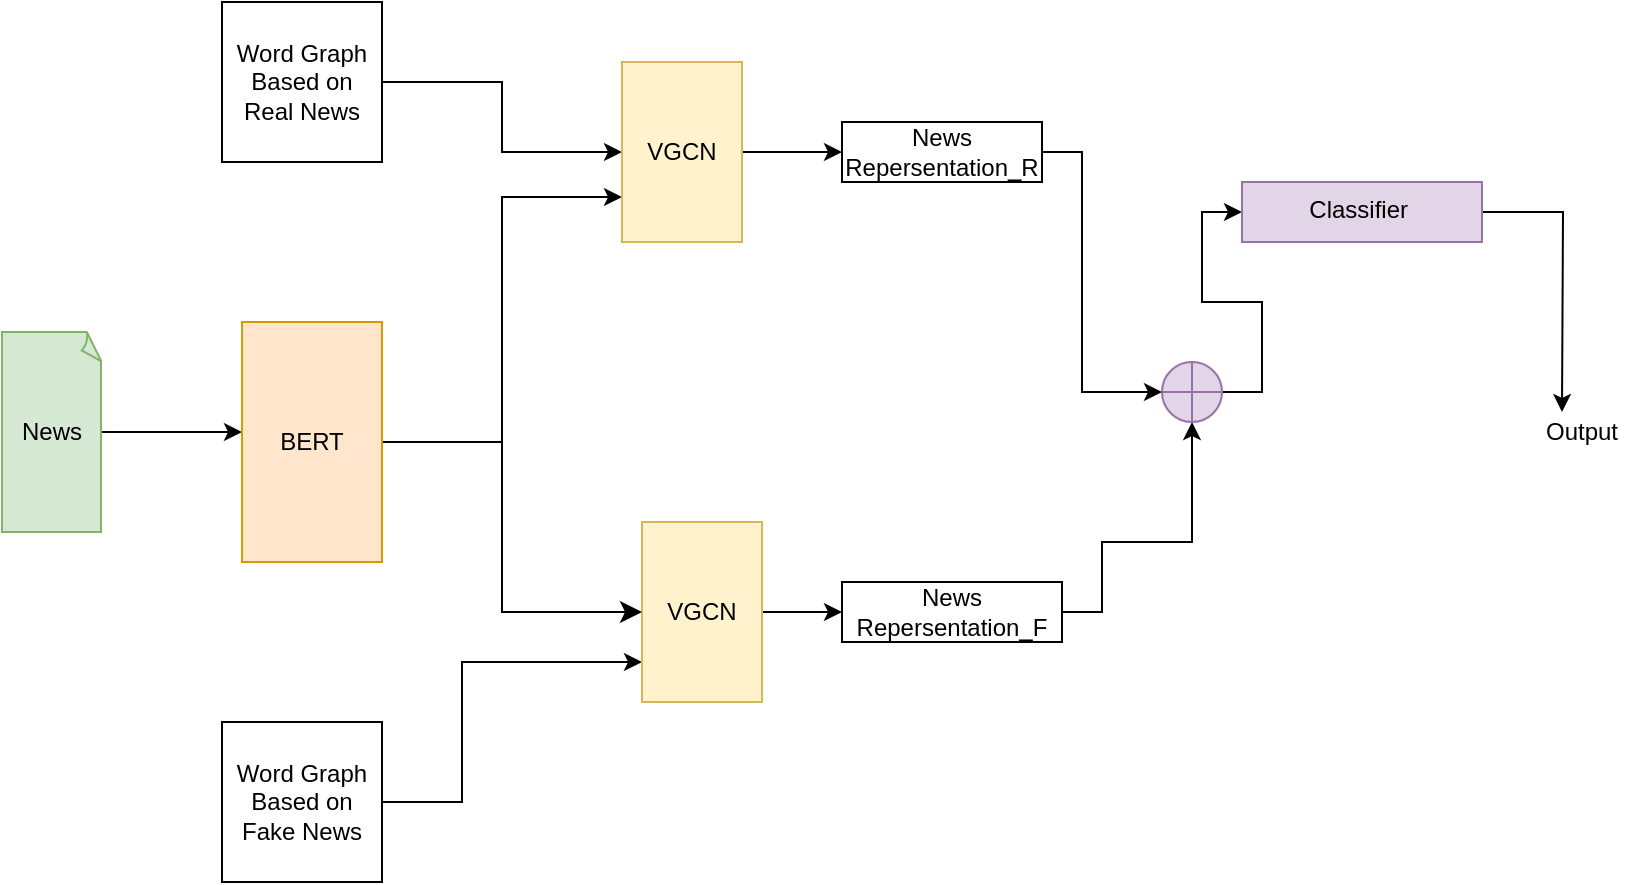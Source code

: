 <mxfile version="24.7.14" pages="2">
  <diagram id="JAlaqMLf5dJACLgwQg_U" name="Page-2">
    <mxGraphModel dx="1362" dy="756" grid="1" gridSize="10" guides="1" tooltips="1" connect="1" arrows="1" fold="1" page="1" pageScale="1" pageWidth="827" pageHeight="1169" math="0" shadow="0">
      <root>
        <mxCell id="0" />
        <mxCell id="1" parent="0" />
        <mxCell id="JOzXytjfHsv-uPPdJaI_-11" style="edgeStyle=orthogonalEdgeStyle;rounded=0;orthogonalLoop=1;jettySize=auto;html=1;" edge="1" parent="1" source="JOzXytjfHsv-uPPdJaI_-2">
          <mxGeometry relative="1" as="geometry">
            <mxPoint x="130" y="445" as="targetPoint" />
          </mxGeometry>
        </mxCell>
        <mxCell id="JOzXytjfHsv-uPPdJaI_-2" value="News" style="whiteSpace=wrap;html=1;shape=mxgraph.basic.document;fillColor=#d5e8d4;strokeColor=#82b366;" vertex="1" parent="1">
          <mxGeometry x="10" y="395" width="50" height="100" as="geometry" />
        </mxCell>
        <mxCell id="JOzXytjfHsv-uPPdJaI_-25" style="edgeStyle=orthogonalEdgeStyle;rounded=0;orthogonalLoop=1;jettySize=auto;html=1;entryX=0;entryY=0.75;entryDx=0;entryDy=0;" edge="1" parent="1" source="JOzXytjfHsv-uPPdJaI_-13" target="JOzXytjfHsv-uPPdJaI_-16">
          <mxGeometry relative="1" as="geometry" />
        </mxCell>
        <mxCell id="JOzXytjfHsv-uPPdJaI_-13" value="BERT" style="rounded=0;whiteSpace=wrap;html=1;fillColor=#ffe6cc;strokeColor=#d79b00;" vertex="1" parent="1">
          <mxGeometry x="130" y="390" width="70" height="120" as="geometry" />
        </mxCell>
        <mxCell id="JOzXytjfHsv-uPPdJaI_-17" value="" style="edgeStyle=orthogonalEdgeStyle;rounded=0;orthogonalLoop=1;jettySize=auto;html=1;" edge="1" parent="1" source="JOzXytjfHsv-uPPdJaI_-14" target="JOzXytjfHsv-uPPdJaI_-16">
          <mxGeometry relative="1" as="geometry" />
        </mxCell>
        <mxCell id="JOzXytjfHsv-uPPdJaI_-14" value="Word Graph Based on Real News" style="whiteSpace=wrap;html=1;aspect=fixed;" vertex="1" parent="1">
          <mxGeometry x="120" y="230" width="80" height="80" as="geometry" />
        </mxCell>
        <mxCell id="JOzXytjfHsv-uPPdJaI_-21" value="" style="edgeStyle=orthogonalEdgeStyle;rounded=0;orthogonalLoop=1;jettySize=auto;html=1;" edge="1" parent="1" source="JOzXytjfHsv-uPPdJaI_-15" target="JOzXytjfHsv-uPPdJaI_-20">
          <mxGeometry relative="1" as="geometry">
            <Array as="points">
              <mxPoint x="240" y="630" />
              <mxPoint x="240" y="560" />
            </Array>
          </mxGeometry>
        </mxCell>
        <mxCell id="JOzXytjfHsv-uPPdJaI_-15" value="Word Graph Based on Fake News" style="whiteSpace=wrap;html=1;aspect=fixed;" vertex="1" parent="1">
          <mxGeometry x="120" y="590" width="80" height="80" as="geometry" />
        </mxCell>
        <mxCell id="JOzXytjfHsv-uPPdJaI_-29" value="" style="edgeStyle=orthogonalEdgeStyle;rounded=0;orthogonalLoop=1;jettySize=auto;html=1;" edge="1" parent="1" source="JOzXytjfHsv-uPPdJaI_-16" target="JOzXytjfHsv-uPPdJaI_-28">
          <mxGeometry relative="1" as="geometry" />
        </mxCell>
        <mxCell id="JOzXytjfHsv-uPPdJaI_-16" value="VGCN" style="rounded=0;whiteSpace=wrap;html=1;fillColor=#fff2cc;strokeColor=#d6b656;" vertex="1" parent="1">
          <mxGeometry x="320" y="260" width="60" height="90" as="geometry" />
        </mxCell>
        <mxCell id="JOzXytjfHsv-uPPdJaI_-31" style="edgeStyle=orthogonalEdgeStyle;rounded=0;orthogonalLoop=1;jettySize=auto;html=1;entryX=0;entryY=0.5;entryDx=0;entryDy=0;" edge="1" parent="1" source="JOzXytjfHsv-uPPdJaI_-20" target="JOzXytjfHsv-uPPdJaI_-30">
          <mxGeometry relative="1" as="geometry" />
        </mxCell>
        <mxCell id="JOzXytjfHsv-uPPdJaI_-20" value="VGCN" style="rounded=0;whiteSpace=wrap;html=1;fillColor=#fff2cc;strokeColor=#d6b656;" vertex="1" parent="1">
          <mxGeometry x="330" y="490" width="60" height="90" as="geometry" />
        </mxCell>
        <mxCell id="JOzXytjfHsv-uPPdJaI_-24" value="" style="edgeStyle=segmentEdgeStyle;endArrow=classic;html=1;curved=0;rounded=0;endSize=8;startSize=8;entryX=0;entryY=0.5;entryDx=0;entryDy=0;" edge="1" parent="1" target="JOzXytjfHsv-uPPdJaI_-20">
          <mxGeometry width="50" height="50" relative="1" as="geometry">
            <mxPoint x="250" y="450" as="sourcePoint" />
            <mxPoint x="320" y="535" as="targetPoint" />
            <Array as="points">
              <mxPoint x="260" y="450" />
              <mxPoint x="260" y="535" />
            </Array>
          </mxGeometry>
        </mxCell>
        <mxCell id="JOzXytjfHsv-uPPdJaI_-28" value="News Repersentation_R" style="rounded=0;whiteSpace=wrap;html=1;" vertex="1" parent="1">
          <mxGeometry x="430" y="290" width="100" height="30" as="geometry" />
        </mxCell>
        <mxCell id="JOzXytjfHsv-uPPdJaI_-35" style="edgeStyle=orthogonalEdgeStyle;rounded=0;orthogonalLoop=1;jettySize=auto;html=1;entryX=0.5;entryY=1;entryDx=0;entryDy=0;entryPerimeter=0;exitX=1;exitY=0.5;exitDx=0;exitDy=0;" edge="1" parent="1" source="JOzXytjfHsv-uPPdJaI_-30" target="JOzXytjfHsv-uPPdJaI_-32">
          <mxGeometry relative="1" as="geometry">
            <mxPoint x="580" y="440" as="targetPoint" />
            <mxPoint x="530" y="550" as="sourcePoint" />
            <Array as="points">
              <mxPoint x="560" y="535" />
              <mxPoint x="560" y="500" />
              <mxPoint x="605" y="500" />
            </Array>
          </mxGeometry>
        </mxCell>
        <mxCell id="JOzXytjfHsv-uPPdJaI_-30" value="News Repersentation_F" style="rounded=0;whiteSpace=wrap;html=1;" vertex="1" parent="1">
          <mxGeometry x="430" y="520" width="110" height="30" as="geometry" />
        </mxCell>
        <mxCell id="JOzXytjfHsv-uPPdJaI_-34" style="edgeStyle=orthogonalEdgeStyle;rounded=0;orthogonalLoop=1;jettySize=auto;html=1;exitX=1;exitY=0.5;exitDx=0;exitDy=0;exitPerimeter=0;" edge="1" parent="1" source="JOzXytjfHsv-uPPdJaI_-32">
          <mxGeometry relative="1" as="geometry">
            <mxPoint x="600" y="435" as="targetPoint" />
          </mxGeometry>
        </mxCell>
        <mxCell id="JOzXytjfHsv-uPPdJaI_-43" style="edgeStyle=orthogonalEdgeStyle;rounded=0;orthogonalLoop=1;jettySize=auto;html=1;entryX=0;entryY=0.5;entryDx=0;entryDy=0;" edge="1" parent="1" source="JOzXytjfHsv-uPPdJaI_-32" target="JOzXytjfHsv-uPPdJaI_-37">
          <mxGeometry relative="1" as="geometry" />
        </mxCell>
        <mxCell id="JOzXytjfHsv-uPPdJaI_-32" value="" style="verticalLabelPosition=bottom;verticalAlign=top;html=1;shape=mxgraph.flowchart.summing_function;fillColor=#e1d5e7;strokeColor=#9673a6;" vertex="1" parent="1">
          <mxGeometry x="590" y="410" width="30" height="30" as="geometry" />
        </mxCell>
        <mxCell id="JOzXytjfHsv-uPPdJaI_-33" style="edgeStyle=orthogonalEdgeStyle;rounded=0;orthogonalLoop=1;jettySize=auto;html=1;entryX=0;entryY=0.5;entryDx=0;entryDy=0;entryPerimeter=0;" edge="1" parent="1" source="JOzXytjfHsv-uPPdJaI_-28" target="JOzXytjfHsv-uPPdJaI_-32">
          <mxGeometry relative="1" as="geometry">
            <Array as="points">
              <mxPoint x="550" y="305" />
              <mxPoint x="550" y="425" />
            </Array>
          </mxGeometry>
        </mxCell>
        <mxCell id="JOzXytjfHsv-uPPdJaI_-40" value="" style="edgeStyle=orthogonalEdgeStyle;rounded=0;orthogonalLoop=1;jettySize=auto;html=1;" edge="1" parent="1" source="JOzXytjfHsv-uPPdJaI_-37">
          <mxGeometry relative="1" as="geometry">
            <mxPoint x="790" y="435" as="targetPoint" />
          </mxGeometry>
        </mxCell>
        <mxCell id="JOzXytjfHsv-uPPdJaI_-37" value="Classifier&amp;nbsp;" style="whiteSpace=wrap;html=1;verticalAlign=top;fillColor=#e1d5e7;strokeColor=#9673a6;" vertex="1" parent="1">
          <mxGeometry x="630" y="320" width="120" height="30" as="geometry" />
        </mxCell>
        <mxCell id="JOzXytjfHsv-uPPdJaI_-42" value="Output" style="text;html=1;align=center;verticalAlign=middle;whiteSpace=wrap;rounded=0;" vertex="1" parent="1">
          <mxGeometry x="770" y="430" width="60" height="30" as="geometry" />
        </mxCell>
      </root>
    </mxGraphModel>
  </diagram>
  <diagram name="Page-1" id="KDIzK8ky4WnUGGq9rNcs">
    <mxGraphModel dx="2530" dy="886" grid="1" gridSize="10" guides="1" tooltips="1" connect="1" arrows="1" fold="1" page="1" pageScale="1" pageWidth="827" pageHeight="1169" math="0" shadow="0">
      <root>
        <mxCell id="0" />
        <mxCell id="1" parent="0" />
        <mxCell id="Jryg0pWDH-_fSKKlzO3I-3" value="" style="sketch=0;outlineConnect=0;fontColor=#232F3E;gradientColor=none;fillColor=#232F3D;strokeColor=none;dashed=0;verticalLabelPosition=bottom;verticalAlign=top;align=center;html=1;fontSize=12;fontStyle=0;aspect=fixed;pointerEvents=1;shape=mxgraph.aws4.document;" vertex="1" parent="1">
          <mxGeometry y="310" width="57" height="78" as="geometry" />
        </mxCell>
        <mxCell id="Jryg0pWDH-_fSKKlzO3I-4" value="" style="endArrow=classic;html=1;rounded=0;entryX=-0.042;entryY=0.633;entryDx=0;entryDy=0;entryPerimeter=0;" edge="1" parent="1" target="Jryg0pWDH-_fSKKlzO3I-6">
          <mxGeometry width="50" height="50" relative="1" as="geometry">
            <mxPoint x="60" y="357" as="sourcePoint" />
            <mxPoint x="240" y="200" as="targetPoint" />
          </mxGeometry>
        </mxCell>
        <mxCell id="Jryg0pWDH-_fSKKlzO3I-6" value="BERT" style="rounded=1;whiteSpace=wrap;html=1;fillColor=#ffe6cc;strokeColor=#d79b00;" vertex="1" parent="1">
          <mxGeometry x="100" y="319" width="120" height="60" as="geometry" />
        </mxCell>
        <mxCell id="Jryg0pWDH-_fSKKlzO3I-10" value="" style="endArrow=classic;html=1;rounded=0;exitX=1;exitY=0.5;exitDx=0;exitDy=0;" edge="1" parent="1" source="Jryg0pWDH-_fSKKlzO3I-6">
          <mxGeometry width="50" height="50" relative="1" as="geometry">
            <mxPoint x="360" y="199" as="sourcePoint" />
            <mxPoint x="250" y="350" as="targetPoint" />
          </mxGeometry>
        </mxCell>
        <mxCell id="Jryg0pWDH-_fSKKlzO3I-16" value="w1" style="rounded=0;whiteSpace=wrap;html=1;fillColor=#dae8fc;strokeColor=#6c8ebf;" vertex="1" parent="1">
          <mxGeometry x="250" y="280" width="80" height="30" as="geometry" />
        </mxCell>
        <mxCell id="Jryg0pWDH-_fSKKlzO3I-20" value="w2" style="rounded=0;whiteSpace=wrap;html=1;fillColor=#dae8fc;strokeColor=#6c8ebf;" vertex="1" parent="1">
          <mxGeometry x="250" y="310" width="80" height="30" as="geometry" />
        </mxCell>
        <mxCell id="Jryg0pWDH-_fSKKlzO3I-21" value="w3" style="rounded=0;whiteSpace=wrap;html=1;fillColor=#dae8fc;strokeColor=#6c8ebf;" vertex="1" parent="1">
          <mxGeometry x="250" y="340" width="80" height="30" as="geometry" />
        </mxCell>
        <mxCell id="Jryg0pWDH-_fSKKlzO3I-22" value="w4" style="rounded=0;whiteSpace=wrap;html=1;fillColor=#dae8fc;strokeColor=#6c8ebf;" vertex="1" parent="1">
          <mxGeometry x="250" y="370" width="80" height="30" as="geometry" />
        </mxCell>
        <mxCell id="Jryg0pWDH-_fSKKlzO3I-30" value="" style="whiteSpace=wrap;html=1;aspect=fixed;" vertex="1" parent="1">
          <mxGeometry x="395" y="85" width="210" height="210" as="geometry" />
        </mxCell>
        <mxCell id="Jryg0pWDH-_fSKKlzO3I-31" value="w1" style="ellipse;whiteSpace=wrap;html=1;aspect=fixed;fillColor=#dae8fc;strokeColor=#6c8ebf;" vertex="1" parent="1">
          <mxGeometry x="420" y="150" width="20" height="20" as="geometry" />
        </mxCell>
        <mxCell id="Jryg0pWDH-_fSKKlzO3I-32" value="" style="ellipse;whiteSpace=wrap;html=1;aspect=fixed;fillColor=#f8cecc;strokeColor=#b85450;" vertex="1" parent="1">
          <mxGeometry x="490" y="120" width="20" height="20" as="geometry" />
        </mxCell>
        <mxCell id="Jryg0pWDH-_fSKKlzO3I-33" value="w3" style="ellipse;whiteSpace=wrap;html=1;aspect=fixed;fillColor=#dae8fc;strokeColor=#6c8ebf;" vertex="1" parent="1">
          <mxGeometry x="540" y="180" width="20" height="20" as="geometry" />
        </mxCell>
        <mxCell id="Jryg0pWDH-_fSKKlzO3I-34" value="" style="ellipse;whiteSpace=wrap;html=1;aspect=fixed;fillColor=#f8cecc;strokeColor=#b85450;" vertex="1" parent="1">
          <mxGeometry x="410" y="215" width="20" height="20" as="geometry" />
        </mxCell>
        <mxCell id="Jryg0pWDH-_fSKKlzO3I-35" value="w4" style="ellipse;whiteSpace=wrap;html=1;aspect=fixed;fillColor=#dae8fc;strokeColor=#6c8ebf;" vertex="1" parent="1">
          <mxGeometry x="560" y="215" width="20" height="20" as="geometry" />
        </mxCell>
        <mxCell id="Jryg0pWDH-_fSKKlzO3I-36" value="w2" style="ellipse;whiteSpace=wrap;html=1;aspect=fixed;fillColor=#dae8fc;strokeColor=#6c8ebf;" vertex="1" parent="1">
          <mxGeometry x="480" y="185" width="20" height="20" as="geometry" />
        </mxCell>
        <mxCell id="Jryg0pWDH-_fSKKlzO3I-37" value="" style="ellipse;whiteSpace=wrap;html=1;aspect=fixed;fillColor=#f8cecc;strokeColor=#b85450;" vertex="1" parent="1">
          <mxGeometry x="550" y="135" width="20" height="20" as="geometry" />
        </mxCell>
        <mxCell id="Jryg0pWDH-_fSKKlzO3I-38" value="" style="ellipse;whiteSpace=wrap;html=1;aspect=fixed;rotation=4;fillColor=#f8cecc;strokeColor=#b85450;" vertex="1" parent="1">
          <mxGeometry x="480" y="260" width="20" height="20" as="geometry" />
        </mxCell>
        <mxCell id="Jryg0pWDH-_fSKKlzO3I-42" value="" style="endArrow=none;html=1;rounded=0;entryX=0.5;entryY=1;entryDx=0;entryDy=0;exitX=0.5;exitY=0;exitDx=0;exitDy=0;" edge="1" parent="1" source="Jryg0pWDH-_fSKKlzO3I-34" target="Jryg0pWDH-_fSKKlzO3I-31">
          <mxGeometry width="50" height="50" relative="1" as="geometry">
            <mxPoint x="390" y="390" as="sourcePoint" />
            <mxPoint x="440" y="340" as="targetPoint" />
          </mxGeometry>
        </mxCell>
        <mxCell id="Jryg0pWDH-_fSKKlzO3I-44" value="" style="endArrow=none;html=1;rounded=0;entryX=0;entryY=1;entryDx=0;entryDy=0;exitX=0.5;exitY=0;exitDx=0;exitDy=0;" edge="1" parent="1" source="Jryg0pWDH-_fSKKlzO3I-38" target="Jryg0pWDH-_fSKKlzO3I-35">
          <mxGeometry width="50" height="50" relative="1" as="geometry">
            <mxPoint x="610" y="235" as="sourcePoint" />
            <mxPoint x="600" y="200" as="targetPoint" />
          </mxGeometry>
        </mxCell>
        <mxCell id="Jryg0pWDH-_fSKKlzO3I-45" value="" style="endArrow=none;html=1;rounded=0;entryX=1;entryY=1;entryDx=0;entryDy=0;exitX=0;exitY=0;exitDx=0;exitDy=0;" edge="1" parent="1" source="Jryg0pWDH-_fSKKlzO3I-35" target="Jryg0pWDH-_fSKKlzO3I-33">
          <mxGeometry width="50" height="50" relative="1" as="geometry">
            <mxPoint x="390" y="390" as="sourcePoint" />
            <mxPoint x="440" y="340" as="targetPoint" />
          </mxGeometry>
        </mxCell>
        <mxCell id="Jryg0pWDH-_fSKKlzO3I-48" value="" style="endArrow=none;html=1;rounded=0;entryX=0;entryY=1;entryDx=0;entryDy=0;exitX=0;exitY=0;exitDx=0;exitDy=0;" edge="1" parent="1" source="Jryg0pWDH-_fSKKlzO3I-38" target="Jryg0pWDH-_fSKKlzO3I-36">
          <mxGeometry width="50" height="50" relative="1" as="geometry">
            <mxPoint x="631" y="280" as="sourcePoint" />
            <mxPoint x="658" y="252" as="targetPoint" />
          </mxGeometry>
        </mxCell>
        <mxCell id="Jryg0pWDH-_fSKKlzO3I-49" value="" style="endArrow=none;html=1;rounded=0;exitX=1;exitY=0;exitDx=0;exitDy=0;entryX=1;entryY=1;entryDx=0;entryDy=0;" edge="1" parent="1" source="Jryg0pWDH-_fSKKlzO3I-33" target="Jryg0pWDH-_fSKKlzO3I-37">
          <mxGeometry width="50" height="50" relative="1" as="geometry">
            <mxPoint x="580" y="170" as="sourcePoint" />
            <mxPoint x="560" y="160" as="targetPoint" />
          </mxGeometry>
        </mxCell>
        <mxCell id="Jryg0pWDH-_fSKKlzO3I-50" value="" style="endArrow=none;html=1;rounded=0;entryX=1;entryY=0;entryDx=0;entryDy=0;exitX=0;exitY=1;exitDx=0;exitDy=0;" edge="1" parent="1" source="Jryg0pWDH-_fSKKlzO3I-32" target="Jryg0pWDH-_fSKKlzO3I-31">
          <mxGeometry width="50" height="50" relative="1" as="geometry">
            <mxPoint x="390" y="390" as="sourcePoint" />
            <mxPoint x="440" y="340" as="targetPoint" />
          </mxGeometry>
        </mxCell>
        <mxCell id="Jryg0pWDH-_fSKKlzO3I-51" value="" style="endArrow=none;html=1;rounded=0;entryX=1;entryY=0.5;entryDx=0;entryDy=0;exitX=0;exitY=0.5;exitDx=0;exitDy=0;" edge="1" parent="1" source="Jryg0pWDH-_fSKKlzO3I-37" target="Jryg0pWDH-_fSKKlzO3I-32">
          <mxGeometry width="50" height="50" relative="1" as="geometry">
            <mxPoint x="390" y="390" as="sourcePoint" />
            <mxPoint x="440" y="340" as="targetPoint" />
          </mxGeometry>
        </mxCell>
        <mxCell id="Jryg0pWDH-_fSKKlzO3I-52" value="" style="endArrow=none;dashed=1;html=1;dashPattern=1 3;strokeWidth=2;rounded=0;entryX=0;entryY=0.5;entryDx=0;entryDy=0;" edge="1" parent="1" source="Jryg0pWDH-_fSKKlzO3I-30" target="Jryg0pWDH-_fSKKlzO3I-32">
          <mxGeometry width="50" height="50" relative="1" as="geometry">
            <mxPoint x="390" y="390" as="sourcePoint" />
            <mxPoint x="440" y="340" as="targetPoint" />
          </mxGeometry>
        </mxCell>
        <mxCell id="Jryg0pWDH-_fSKKlzO3I-53" value="" style="endArrow=none;dashed=1;html=1;dashPattern=1 3;strokeWidth=2;rounded=0;" edge="1" parent="1" source="Jryg0pWDH-_fSKKlzO3I-30">
          <mxGeometry width="50" height="50" relative="1" as="geometry">
            <mxPoint x="440" y="245" as="sourcePoint" />
            <mxPoint x="570" y="165.98" as="targetPoint" />
          </mxGeometry>
        </mxCell>
        <mxCell id="Jryg0pWDH-_fSKKlzO3I-54" value="" style="rounded=0;whiteSpace=wrap;html=1;fillColor=#f8cecc;strokeColor=#b85450;" vertex="1" parent="1">
          <mxGeometry x="540" y="125" width="50" height="10" as="geometry" />
        </mxCell>
        <mxCell id="Jryg0pWDH-_fSKKlzO3I-56" value="" style="rounded=0;whiteSpace=wrap;html=1;fillColor=#dae8fc;strokeColor=#6c8ebf;" vertex="1" parent="1">
          <mxGeometry x="520" y="170" width="50" height="10" as="geometry" />
        </mxCell>
        <mxCell id="Jryg0pWDH-_fSKKlzO3I-57" value="" style="rounded=0;whiteSpace=wrap;html=1;fillColor=#dae8fc;strokeColor=#6c8ebf;" vertex="1" parent="1">
          <mxGeometry x="550" y="205" width="50" height="10" as="geometry" />
        </mxCell>
        <mxCell id="Jryg0pWDH-_fSKKlzO3I-61" value="" style="rounded=0;whiteSpace=wrap;html=1;fillColor=#f8cecc;strokeColor=#b85450;" vertex="1" parent="1">
          <mxGeometry x="480" y="110" width="50" height="10" as="geometry" />
        </mxCell>
        <mxCell id="Jryg0pWDH-_fSKKlzO3I-62" value="" style="rounded=0;whiteSpace=wrap;html=1;fillColor=#dae8fc;strokeColor=#6c8ebf;" vertex="1" parent="1">
          <mxGeometry x="414" y="140" width="50" height="10" as="geometry" />
        </mxCell>
        <mxCell id="Jryg0pWDH-_fSKKlzO3I-63" value="" style="rounded=0;whiteSpace=wrap;html=1;fillColor=#f8cecc;strokeColor=#b85450;" vertex="1" parent="1">
          <mxGeometry x="400" y="205" width="50" height="10" as="geometry" />
        </mxCell>
        <mxCell id="Jryg0pWDH-_fSKKlzO3I-64" value="" style="rounded=0;whiteSpace=wrap;html=1;fillColor=#f8cecc;strokeColor=#b85450;" vertex="1" parent="1">
          <mxGeometry x="464" y="280" width="50" height="10" as="geometry" />
        </mxCell>
        <mxCell id="Jryg0pWDH-_fSKKlzO3I-65" style="edgeStyle=orthogonalEdgeStyle;rounded=0;orthogonalLoop=1;jettySize=auto;html=1;exitX=0.5;exitY=0;exitDx=0;exitDy=0;entryX=0.25;entryY=0;entryDx=0;entryDy=0;" edge="1" parent="1" source="Jryg0pWDH-_fSKKlzO3I-63" target="Jryg0pWDH-_fSKKlzO3I-63">
          <mxGeometry relative="1" as="geometry" />
        </mxCell>
        <mxCell id="Jryg0pWDH-_fSKKlzO3I-66" style="edgeStyle=orthogonalEdgeStyle;rounded=0;orthogonalLoop=1;jettySize=auto;html=1;exitX=0.5;exitY=1;exitDx=0;exitDy=0;" edge="1" parent="1" source="Jryg0pWDH-_fSKKlzO3I-30" target="Jryg0pWDH-_fSKKlzO3I-30">
          <mxGeometry relative="1" as="geometry" />
        </mxCell>
        <mxCell id="Jryg0pWDH-_fSKKlzO3I-67" value="Real News Vocabulary Graph" style="text;html=1;align=center;verticalAlign=middle;whiteSpace=wrap;rounded=0;" vertex="1" parent="1">
          <mxGeometry x="464" y="30" width="60" height="30" as="geometry" />
        </mxCell>
        <mxCell id="Jryg0pWDH-_fSKKlzO3I-26" value="Contextual Embedings&amp;nbsp;" style="text;html=1;align=center;verticalAlign=middle;whiteSpace=wrap;rounded=0;" vertex="1" parent="1">
          <mxGeometry x="250" y="235" width="100" height="30" as="geometry" />
        </mxCell>
        <mxCell id="Jryg0pWDH-_fSKKlzO3I-76" value="" style="whiteSpace=wrap;html=1;aspect=fixed;" vertex="1" parent="1">
          <mxGeometry x="400" y="330" width="210" height="210" as="geometry" />
        </mxCell>
        <mxCell id="Jryg0pWDH-_fSKKlzO3I-93" value="" style="rounded=0;whiteSpace=wrap;html=1;fillColor=#dae8fc;strokeColor=#6c8ebf;" vertex="1" parent="1">
          <mxGeometry x="464" y="175" width="50" height="10" as="geometry" />
        </mxCell>
        <mxCell id="Jryg0pWDH-_fSKKlzO3I-99" value="" style="ellipse;whiteSpace=wrap;html=1;aspect=fixed;fillColor=#f8cecc;strokeColor=#b85450;" vertex="1" parent="1">
          <mxGeometry x="420" y="460" width="20" height="20" as="geometry" />
        </mxCell>
        <mxCell id="Jryg0pWDH-_fSKKlzO3I-100" value="w1" style="ellipse;whiteSpace=wrap;html=1;aspect=fixed;fillColor=#dae8fc;strokeColor=#6c8ebf;" vertex="1" parent="1">
          <mxGeometry x="444" y="368" width="20" height="20" as="geometry" />
        </mxCell>
        <mxCell id="Jryg0pWDH-_fSKKlzO3I-101" value="" style="ellipse;whiteSpace=wrap;html=1;aspect=fixed;fillColor=#f8cecc;strokeColor=#b85450;" vertex="1" parent="1">
          <mxGeometry x="530" y="359" width="20" height="20" as="geometry" />
        </mxCell>
        <mxCell id="Jryg0pWDH-_fSKKlzO3I-102" value="" style="ellipse;whiteSpace=wrap;html=1;aspect=fixed;fillColor=#f8cecc;strokeColor=#b85450;" vertex="1" parent="1">
          <mxGeometry x="540" y="410" width="20" height="20" as="geometry" />
        </mxCell>
        <mxCell id="Jryg0pWDH-_fSKKlzO3I-103" value="" style="ellipse;whiteSpace=wrap;html=1;aspect=fixed;fillColor=#f8cecc;strokeColor=#b85450;" vertex="1" parent="1">
          <mxGeometry x="540" y="500" width="20" height="20" as="geometry" />
        </mxCell>
        <mxCell id="Jryg0pWDH-_fSKKlzO3I-104" value="w4" style="ellipse;whiteSpace=wrap;html=1;aspect=fixed;fillColor=#dae8fc;strokeColor=#6c8ebf;" vertex="1" parent="1">
          <mxGeometry x="500" y="460" width="20" height="20" as="geometry" />
        </mxCell>
        <mxCell id="Jryg0pWDH-_fSKKlzO3I-110" value="w2" style="ellipse;whiteSpace=wrap;html=1;aspect=fixed;fillColor=#dae8fc;strokeColor=#6c8ebf;" vertex="1" parent="1">
          <mxGeometry x="460" y="420" width="20" height="20" as="geometry" />
        </mxCell>
        <mxCell id="Jryg0pWDH-_fSKKlzO3I-111" value="w3" style="ellipse;whiteSpace=wrap;html=1;aspect=fixed;fillColor=#dae8fc;strokeColor=#6c8ebf;" vertex="1" parent="1">
          <mxGeometry x="450" y="500" width="20" height="20" as="geometry" />
        </mxCell>
        <mxCell id="Jryg0pWDH-_fSKKlzO3I-115" value="" style="endArrow=none;html=1;rounded=0;exitX=1;exitY=1;exitDx=0;exitDy=0;entryX=0.5;entryY=0;entryDx=0;entryDy=0;" edge="1" parent="1" source="Jryg0pWDH-_fSKKlzO3I-124" target="Jryg0pWDH-_fSKKlzO3I-110">
          <mxGeometry width="50" height="50" relative="1" as="geometry">
            <mxPoint x="640" y="390" as="sourcePoint" />
            <mxPoint x="690" y="340" as="targetPoint" />
          </mxGeometry>
        </mxCell>
        <mxCell id="Jryg0pWDH-_fSKKlzO3I-116" value="" style="endArrow=none;html=1;rounded=0;exitX=0;exitY=0.5;exitDx=0;exitDy=0;entryX=0.5;entryY=0;entryDx=0;entryDy=0;" edge="1" parent="1" source="Jryg0pWDH-_fSKKlzO3I-101">
          <mxGeometry width="50" height="50" relative="1" as="geometry">
            <mxPoint x="471" y="395" as="sourcePoint" />
            <mxPoint x="480" y="430" as="targetPoint" />
          </mxGeometry>
        </mxCell>
        <mxCell id="Jryg0pWDH-_fSKKlzO3I-117" value="" style="endArrow=none;html=1;rounded=0;exitX=0.5;exitY=1;exitDx=0;exitDy=0;entryX=0.5;entryY=0;entryDx=0;entryDy=0;" edge="1" parent="1" source="Jryg0pWDH-_fSKKlzO3I-101" target="Jryg0pWDH-_fSKKlzO3I-102">
          <mxGeometry width="50" height="50" relative="1" as="geometry">
            <mxPoint x="481" y="405" as="sourcePoint" />
            <mxPoint x="490" y="440" as="targetPoint" />
          </mxGeometry>
        </mxCell>
        <mxCell id="Jryg0pWDH-_fSKKlzO3I-118" value="" style="endArrow=none;html=1;rounded=0;exitX=0.5;exitY=1;exitDx=0;exitDy=0;entryX=0.5;entryY=0;entryDx=0;entryDy=0;" edge="1" parent="1" source="Jryg0pWDH-_fSKKlzO3I-126" target="Jryg0pWDH-_fSKKlzO3I-104">
          <mxGeometry width="50" height="50" relative="1" as="geometry">
            <mxPoint x="491" y="415" as="sourcePoint" />
            <mxPoint x="500" y="450" as="targetPoint" />
          </mxGeometry>
        </mxCell>
        <mxCell id="Jryg0pWDH-_fSKKlzO3I-119" value="" style="endArrow=none;html=1;rounded=0;exitX=0;exitY=0.5;exitDx=0;exitDy=0;entryX=0.5;entryY=1;entryDx=0;entryDy=0;" edge="1" parent="1" source="Jryg0pWDH-_fSKKlzO3I-103" target="Jryg0pWDH-_fSKKlzO3I-104">
          <mxGeometry width="50" height="50" relative="1" as="geometry">
            <mxPoint x="501" y="425" as="sourcePoint" />
            <mxPoint x="510" y="460" as="targetPoint" />
          </mxGeometry>
        </mxCell>
        <mxCell id="Jryg0pWDH-_fSKKlzO3I-120" value="" style="endArrow=none;html=1;rounded=0;exitX=0;exitY=1;exitDx=0;exitDy=0;entryX=1;entryY=0.5;entryDx=0;entryDy=0;" edge="1" parent="1" source="Jryg0pWDH-_fSKKlzO3I-110" target="Jryg0pWDH-_fSKKlzO3I-99">
          <mxGeometry width="50" height="50" relative="1" as="geometry">
            <mxPoint x="511" y="435" as="sourcePoint" />
            <mxPoint x="520" y="470" as="targetPoint" />
          </mxGeometry>
        </mxCell>
        <mxCell id="Jryg0pWDH-_fSKKlzO3I-121" value="" style="endArrow=none;html=1;rounded=0;exitX=0;exitY=0.5;exitDx=0;exitDy=0;entryX=1;entryY=0.5;entryDx=0;entryDy=0;" edge="1" parent="1" source="Jryg0pWDH-_fSKKlzO3I-104" target="Jryg0pWDH-_fSKKlzO3I-111">
          <mxGeometry width="50" height="50" relative="1" as="geometry">
            <mxPoint x="521" y="445" as="sourcePoint" />
            <mxPoint x="530" y="480" as="targetPoint" />
          </mxGeometry>
        </mxCell>
        <mxCell id="Jryg0pWDH-_fSKKlzO3I-123" value="" style="rounded=0;whiteSpace=wrap;html=1;fillColor=#dae8fc;strokeColor=#6c8ebf;" vertex="1" parent="1">
          <mxGeometry x="430" y="358" width="50" height="10" as="geometry" />
        </mxCell>
        <mxCell id="Jryg0pWDH-_fSKKlzO3I-125" value="" style="endArrow=none;html=1;rounded=0;exitX=1;exitY=1;exitDx=0;exitDy=0;entryX=0.5;entryY=0;entryDx=0;entryDy=0;" edge="1" parent="1" source="Jryg0pWDH-_fSKKlzO3I-100" target="Jryg0pWDH-_fSKKlzO3I-124">
          <mxGeometry width="50" height="50" relative="1" as="geometry">
            <mxPoint x="461" y="385" as="sourcePoint" />
            <mxPoint x="470" y="420" as="targetPoint" />
          </mxGeometry>
        </mxCell>
        <mxCell id="Jryg0pWDH-_fSKKlzO3I-124" value="" style="rounded=0;whiteSpace=wrap;html=1;fillColor=#dae8fc;strokeColor=#6c8ebf;" vertex="1" parent="1">
          <mxGeometry x="440" y="410" width="50" height="10" as="geometry" />
        </mxCell>
        <mxCell id="Jryg0pWDH-_fSKKlzO3I-127" value="" style="rounded=0;whiteSpace=wrap;html=1;fillColor=#dae8fc;strokeColor=#6c8ebf;" vertex="1" parent="1">
          <mxGeometry x="440" y="490" width="50" height="10" as="geometry" />
        </mxCell>
        <mxCell id="Jryg0pWDH-_fSKKlzO3I-141" value="" style="endArrow=none;html=1;rounded=0;exitX=0.5;exitY=1;exitDx=0;exitDy=0;entryX=0.5;entryY=0;entryDx=0;entryDy=0;" edge="1" parent="1" source="Jryg0pWDH-_fSKKlzO3I-102" target="Jryg0pWDH-_fSKKlzO3I-126">
          <mxGeometry width="50" height="50" relative="1" as="geometry">
            <mxPoint x="550" y="430" as="sourcePoint" />
            <mxPoint x="510" y="460" as="targetPoint" />
          </mxGeometry>
        </mxCell>
        <mxCell id="Jryg0pWDH-_fSKKlzO3I-126" value="" style="rounded=0;whiteSpace=wrap;html=1;fillColor=#dae8fc;strokeColor=#6c8ebf;" vertex="1" parent="1">
          <mxGeometry x="485" y="450" width="50" height="10" as="geometry" />
        </mxCell>
        <mxCell id="Jryg0pWDH-_fSKKlzO3I-143" value="" style="rounded=0;whiteSpace=wrap;html=1;fillColor=#f8cecc;strokeColor=#b85450;" vertex="1" parent="1">
          <mxGeometry x="535" y="490" width="50" height="10" as="geometry" />
        </mxCell>
        <mxCell id="Jryg0pWDH-_fSKKlzO3I-144" value="" style="rounded=0;whiteSpace=wrap;html=1;fillColor=#f8cecc;strokeColor=#b85450;" vertex="1" parent="1">
          <mxGeometry x="410" y="450" width="50" height="10" as="geometry" />
        </mxCell>
        <mxCell id="Jryg0pWDH-_fSKKlzO3I-146" value="" style="rounded=0;whiteSpace=wrap;html=1;fillColor=#f8cecc;strokeColor=#b85450;" vertex="1" parent="1">
          <mxGeometry x="530" y="400" width="50" height="10" as="geometry" />
        </mxCell>
        <mxCell id="Jryg0pWDH-_fSKKlzO3I-147" value="" style="rounded=0;whiteSpace=wrap;html=1;fillColor=#f8cecc;strokeColor=#b85450;" vertex="1" parent="1">
          <mxGeometry x="515" y="349" width="50" height="10" as="geometry" />
        </mxCell>
        <mxCell id="Jryg0pWDH-_fSKKlzO3I-148" value="Fake news Vocabulary Graph" style="text;html=1;align=center;verticalAlign=middle;whiteSpace=wrap;rounded=0;" vertex="1" parent="1">
          <mxGeometry x="459" y="560" width="61" height="30" as="geometry" />
        </mxCell>
        <mxCell id="Jryg0pWDH-_fSKKlzO3I-149" value="" style="endArrow=classic;html=1;rounded=0;exitX=1;exitY=0;exitDx=0;exitDy=0;" edge="1" parent="1" source="Jryg0pWDH-_fSKKlzO3I-21">
          <mxGeometry width="50" height="50" relative="1" as="geometry">
            <mxPoint x="640" y="390" as="sourcePoint" />
            <mxPoint x="390" y="210" as="targetPoint" />
            <Array as="points">
              <mxPoint x="360" y="340" />
              <mxPoint x="360" y="210" />
            </Array>
          </mxGeometry>
        </mxCell>
        <mxCell id="Jryg0pWDH-_fSKKlzO3I-150" value="" style="endArrow=classic;html=1;rounded=0;" edge="1" parent="1">
          <mxGeometry width="50" height="50" relative="1" as="geometry">
            <mxPoint x="360" y="340" as="sourcePoint" />
            <mxPoint x="400" y="440" as="targetPoint" />
            <Array as="points">
              <mxPoint x="360" y="440" />
            </Array>
          </mxGeometry>
        </mxCell>
        <mxCell id="Jryg0pWDH-_fSKKlzO3I-153" value="" style="endArrow=classic;html=1;rounded=0;exitX=1;exitY=0.5;exitDx=0;exitDy=0;entryX=0.017;entryY=0.617;entryDx=0;entryDy=0;entryPerimeter=0;" edge="1" parent="1" source="Jryg0pWDH-_fSKKlzO3I-30">
          <mxGeometry width="50" height="50" relative="1" as="geometry">
            <mxPoint x="640" y="390" as="sourcePoint" />
            <mxPoint x="642.04" y="192.02" as="targetPoint" />
          </mxGeometry>
        </mxCell>
        <mxCell id="Jryg0pWDH-_fSKKlzO3I-155" value="" style="endArrow=classic;html=1;rounded=0;exitX=1.005;exitY=0.557;exitDx=0;exitDy=0;exitPerimeter=0;" edge="1" parent="1" source="Jryg0pWDH-_fSKKlzO3I-76">
          <mxGeometry width="50" height="50" relative="1" as="geometry">
            <mxPoint x="640" y="390" as="sourcePoint" />
            <mxPoint x="640" y="449" as="targetPoint" />
          </mxGeometry>
        </mxCell>
        <mxCell id="Jryg0pWDH-_fSKKlzO3I-157" value="VGCN" style="rounded=1;whiteSpace=wrap;html=1;" vertex="1" parent="1">
          <mxGeometry x="640" y="420" width="120" height="60" as="geometry" />
        </mxCell>
        <mxCell id="Jryg0pWDH-_fSKKlzO3I-160" value="VGCN" style="rounded=1;whiteSpace=wrap;html=1;" vertex="1" parent="1">
          <mxGeometry x="640" y="165" width="120" height="60" as="geometry" />
        </mxCell>
        <mxCell id="Scj2WVY_AbtpIeesB7fd-1" value="R_News_feature" style="rounded=0;whiteSpace=wrap;html=1;fillColor=#e1d5e7;strokeColor=#9673a6;" vertex="1" parent="1">
          <mxGeometry x="640" y="240" width="120" height="40" as="geometry" />
        </mxCell>
        <mxCell id="Scj2WVY_AbtpIeesB7fd-2" value="F_News_feature" style="rounded=0;whiteSpace=wrap;html=1;fillColor=#d5e8d4;strokeColor=#82b366;" vertex="1" parent="1">
          <mxGeometry x="640" y="520" width="120" height="40" as="geometry" />
        </mxCell>
        <mxCell id="Scj2WVY_AbtpIeesB7fd-3" value="" style="endArrow=classic;html=1;rounded=0;exitX=0.5;exitY=1;exitDx=0;exitDy=0;entryX=0.5;entryY=0;entryDx=0;entryDy=0;" edge="1" parent="1" source="Jryg0pWDH-_fSKKlzO3I-160" target="Scj2WVY_AbtpIeesB7fd-1">
          <mxGeometry width="50" height="50" relative="1" as="geometry">
            <mxPoint x="420" y="440" as="sourcePoint" />
            <mxPoint x="470" y="390" as="targetPoint" />
          </mxGeometry>
        </mxCell>
        <mxCell id="Scj2WVY_AbtpIeesB7fd-6" value="" style="shape=orEllipse;perimeter=ellipsePerimeter;whiteSpace=wrap;html=1;backgroundOutline=1;" vertex="1" parent="1">
          <mxGeometry x="710" y="620" width="50" height="40" as="geometry" />
        </mxCell>
        <mxCell id="Scj2WVY_AbtpIeesB7fd-7" value="" style="endArrow=classic;html=1;rounded=0;exitX=0.5;exitY=1;exitDx=0;exitDy=0;entryX=1;entryY=0.5;entryDx=0;entryDy=0;" edge="1" parent="1" source="Scj2WVY_AbtpIeesB7fd-1" target="Scj2WVY_AbtpIeesB7fd-6">
          <mxGeometry width="50" height="50" relative="1" as="geometry">
            <mxPoint x="420" y="440" as="sourcePoint" />
            <mxPoint x="770" y="680" as="targetPoint" />
            <Array as="points">
              <mxPoint x="700" y="320" />
              <mxPoint x="800" y="320" />
              <mxPoint x="800" y="640" />
            </Array>
          </mxGeometry>
        </mxCell>
        <mxCell id="Scj2WVY_AbtpIeesB7fd-10" value="" style="endArrow=classic;html=1;rounded=0;exitX=0.412;exitY=1.004;exitDx=0;exitDy=0;entryX=0.392;entryY=0.006;entryDx=0;entryDy=0;entryPerimeter=0;exitPerimeter=0;" edge="1" parent="1" source="Jryg0pWDH-_fSKKlzO3I-157" target="Scj2WVY_AbtpIeesB7fd-2">
          <mxGeometry width="50" height="50" relative="1" as="geometry">
            <mxPoint x="870" y="570.0" as="sourcePoint" />
            <mxPoint x="640" y="480" as="targetPoint" />
          </mxGeometry>
        </mxCell>
        <mxCell id="Scj2WVY_AbtpIeesB7fd-11" value="" style="endArrow=classic;html=1;rounded=0;exitX=0.5;exitY=1;exitDx=0;exitDy=0;entryX=0.5;entryY=0;entryDx=0;entryDy=0;" edge="1" parent="1" source="Scj2WVY_AbtpIeesB7fd-2" target="Scj2WVY_AbtpIeesB7fd-6">
          <mxGeometry width="50" height="50" relative="1" as="geometry">
            <mxPoint x="420" y="440" as="sourcePoint" />
            <mxPoint x="470" y="390" as="targetPoint" />
            <Array as="points">
              <mxPoint x="700" y="600" />
              <mxPoint x="735" y="600" />
            </Array>
          </mxGeometry>
        </mxCell>
        <mxCell id="Scj2WVY_AbtpIeesB7fd-12" value="Classifier" style="rounded=1;whiteSpace=wrap;html=1;" vertex="1" parent="1">
          <mxGeometry x="490" y="610" width="120" height="60" as="geometry" />
        </mxCell>
        <mxCell id="Scj2WVY_AbtpIeesB7fd-13" value="" style="endArrow=classic;html=1;rounded=0;exitX=0;exitY=0.5;exitDx=0;exitDy=0;entryX=1;entryY=0.5;entryDx=0;entryDy=0;" edge="1" parent="1" source="Scj2WVY_AbtpIeesB7fd-6" target="Scj2WVY_AbtpIeesB7fd-12">
          <mxGeometry relative="1" as="geometry">
            <mxPoint x="400" y="410" as="sourcePoint" />
            <mxPoint x="500" y="410" as="targetPoint" />
          </mxGeometry>
        </mxCell>
        <mxCell id="Scj2WVY_AbtpIeesB7fd-15" value="" style="endArrow=classic;html=1;rounded=0;exitX=0;exitY=0.5;exitDx=0;exitDy=0;" edge="1" parent="1" source="Scj2WVY_AbtpIeesB7fd-12">
          <mxGeometry width="50" height="50" relative="1" as="geometry">
            <mxPoint x="420" y="440" as="sourcePoint" />
            <mxPoint x="370" y="640" as="targetPoint" />
          </mxGeometry>
        </mxCell>
        <mxCell id="Scj2WVY_AbtpIeesB7fd-16" value="Output Label" style="text;html=1;align=center;verticalAlign=middle;whiteSpace=wrap;rounded=0;" vertex="1" parent="1">
          <mxGeometry x="300" y="625" width="60" height="30" as="geometry" />
        </mxCell>
        <mxCell id="Scj2WVY_AbtpIeesB7fd-17" value="NEWS" style="text;html=1;align=center;verticalAlign=middle;whiteSpace=wrap;rounded=0;" vertex="1" parent="1">
          <mxGeometry x="-1.5" y="265" width="60" height="30" as="geometry" />
        </mxCell>
        <mxCell id="Scj2WVY_AbtpIeesB7fd-18" value="" style="endArrow=none;dashed=1;html=1;dashPattern=1 3;strokeWidth=2;rounded=0;exitX=-0.024;exitY=0.329;exitDx=0;exitDy=0;exitPerimeter=0;entryX=0;entryY=1;entryDx=0;entryDy=0;" edge="1" parent="1" source="Jryg0pWDH-_fSKKlzO3I-76" target="Jryg0pWDH-_fSKKlzO3I-100">
          <mxGeometry width="50" height="50" relative="1" as="geometry">
            <mxPoint x="420" y="440" as="sourcePoint" />
            <mxPoint x="470" y="390" as="targetPoint" />
          </mxGeometry>
        </mxCell>
      </root>
    </mxGraphModel>
  </diagram>
</mxfile>
